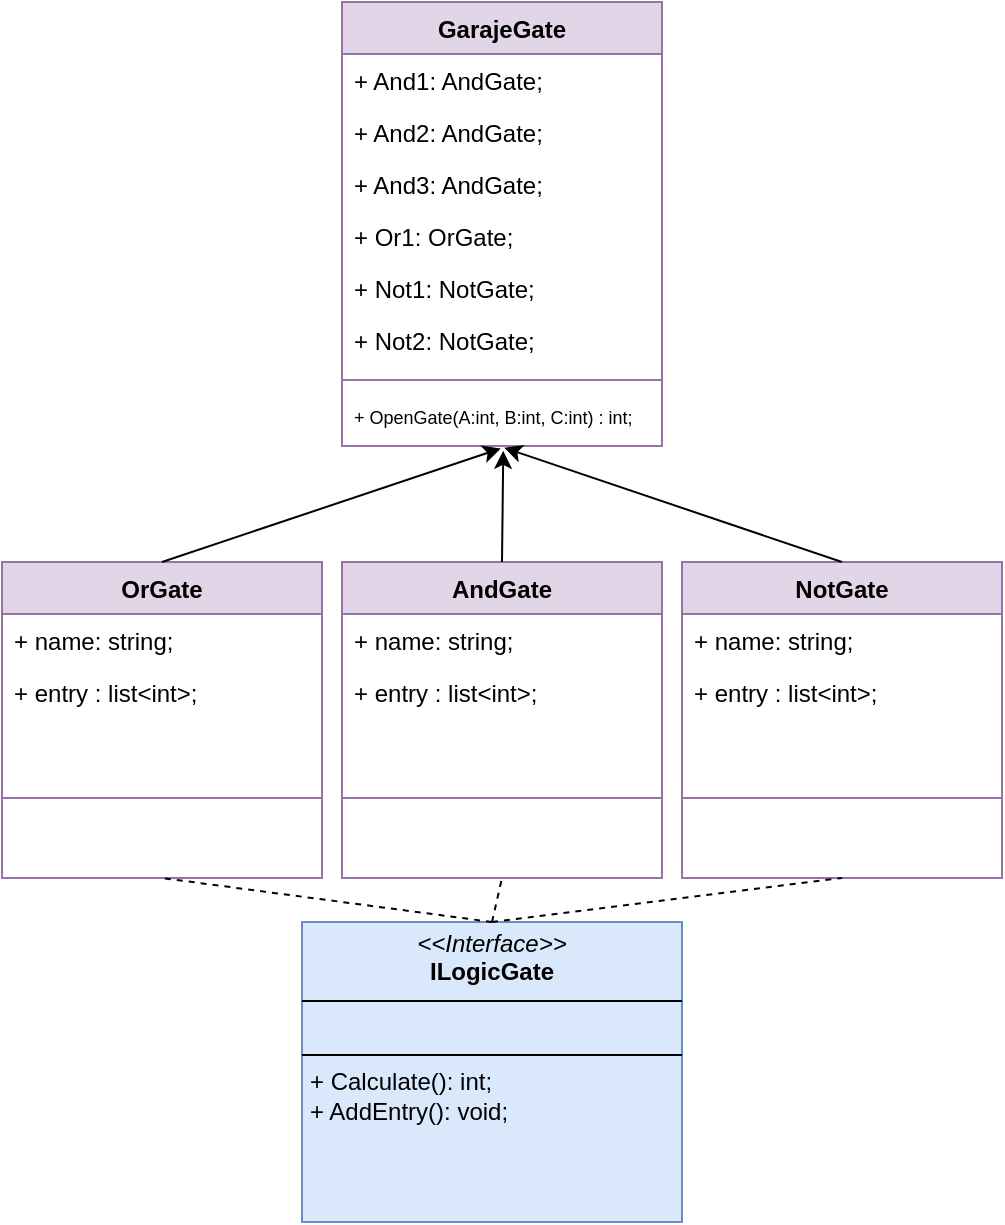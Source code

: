 <mxfile version="28.2.4">
  <diagram name="Page-1" id="giWH9BZMP3qoojEa8YiY">
    <mxGraphModel grid="1" page="1" gridSize="10" guides="1" tooltips="1" connect="1" arrows="1" fold="1" pageScale="1" pageWidth="850" pageHeight="1100" math="0" shadow="0">
      <root>
        <mxCell id="0" />
        <mxCell id="1" parent="0" />
        <mxCell id="8C6KeTygC8UrlTHrC-_n-1" value="OrGate" style="swimlane;fontStyle=1;align=center;verticalAlign=top;childLayout=stackLayout;horizontal=1;startSize=26;horizontalStack=0;resizeParent=1;resizeParentMax=0;resizeLast=0;collapsible=1;marginBottom=0;whiteSpace=wrap;html=1;fillColor=#e1d5e7;strokeColor=#9673a6;" vertex="1" parent="1">
          <mxGeometry x="20" y="370" width="160" height="158" as="geometry" />
        </mxCell>
        <mxCell id="8C6KeTygC8UrlTHrC-_n-2" value="+ name: string;&lt;div&gt;&lt;div&gt;&lt;br&gt;&lt;/div&gt;&lt;/div&gt;" style="text;strokeColor=none;fillColor=none;align=left;verticalAlign=top;spacingLeft=4;spacingRight=4;overflow=hidden;rotatable=0;points=[[0,0.5],[1,0.5]];portConstraint=eastwest;whiteSpace=wrap;html=1;" vertex="1" parent="8C6KeTygC8UrlTHrC-_n-1">
          <mxGeometry y="26" width="160" height="26" as="geometry" />
        </mxCell>
        <mxCell id="8C6KeTygC8UrlTHrC-_n-5" value="+ entry : list&amp;lt;int&amp;gt;;&lt;div&gt;&lt;div&gt;&lt;br&gt;&lt;/div&gt;&lt;/div&gt;" style="text;strokeColor=none;fillColor=none;align=left;verticalAlign=top;spacingLeft=4;spacingRight=4;overflow=hidden;rotatable=0;points=[[0,0.5],[1,0.5]];portConstraint=eastwest;whiteSpace=wrap;html=1;" vertex="1" parent="8C6KeTygC8UrlTHrC-_n-1">
          <mxGeometry y="52" width="160" height="26" as="geometry" />
        </mxCell>
        <mxCell id="8C6KeTygC8UrlTHrC-_n-3" value="" style="line;strokeWidth=1;fillColor=none;align=left;verticalAlign=middle;spacingTop=-1;spacingLeft=3;spacingRight=3;rotatable=0;labelPosition=right;points=[];portConstraint=eastwest;strokeColor=inherit;" vertex="1" parent="8C6KeTygC8UrlTHrC-_n-1">
          <mxGeometry y="78" width="160" height="80" as="geometry" />
        </mxCell>
        <mxCell id="8C6KeTygC8UrlTHrC-_n-10" value="&lt;p style=&quot;margin:0px;margin-top:4px;text-align:center;&quot;&gt;&lt;i&gt;&amp;lt;&amp;lt;Interface&amp;gt;&amp;gt;&lt;/i&gt;&lt;br&gt;&lt;b&gt;ILogicGate&lt;/b&gt;&lt;/p&gt;&lt;hr size=&quot;1&quot; style=&quot;border-style:solid;&quot;&gt;&lt;p style=&quot;margin:0px;margin-left:4px;&quot;&gt;&lt;br&gt;&lt;/p&gt;&lt;hr size=&quot;1&quot; style=&quot;border-style:solid;&quot;&gt;&lt;p style=&quot;margin:0px;margin-left:4px;&quot;&gt;+ Calculate(): int;&lt;/p&gt;&lt;p style=&quot;margin:0px;margin-left:4px;&quot;&gt;+ AddEntry(): void;&lt;/p&gt;" style="verticalAlign=top;align=left;overflow=fill;html=1;whiteSpace=wrap;fillColor=#dae8fc;strokeColor=#6c8ebf;" vertex="1" parent="1">
          <mxGeometry x="170" y="550" width="190" height="150" as="geometry" />
        </mxCell>
        <mxCell id="8C6KeTygC8UrlTHrC-_n-13" value="" style="endArrow=none;dashed=1;html=1;rounded=0;entryX=0.5;entryY=1;entryDx=0;entryDy=0;exitX=0.5;exitY=0;exitDx=0;exitDy=0;" edge="1" parent="1" source="8C6KeTygC8UrlTHrC-_n-10" target="8C6KeTygC8UrlTHrC-_n-1">
          <mxGeometry width="50" height="50" relative="1" as="geometry">
            <mxPoint x="370" y="410" as="sourcePoint" />
            <mxPoint x="420" y="360" as="targetPoint" />
          </mxGeometry>
        </mxCell>
        <mxCell id="8C6KeTygC8UrlTHrC-_n-14" value="AndGate" style="swimlane;fontStyle=1;align=center;verticalAlign=top;childLayout=stackLayout;horizontal=1;startSize=26;horizontalStack=0;resizeParent=1;resizeParentMax=0;resizeLast=0;collapsible=1;marginBottom=0;whiteSpace=wrap;html=1;fillColor=#e1d5e7;strokeColor=#9673a6;" vertex="1" parent="1">
          <mxGeometry x="190" y="370" width="160" height="158" as="geometry" />
        </mxCell>
        <mxCell id="8C6KeTygC8UrlTHrC-_n-15" value="+ name: string;&lt;div&gt;&lt;div&gt;&lt;br&gt;&lt;/div&gt;&lt;/div&gt;" style="text;strokeColor=none;fillColor=none;align=left;verticalAlign=top;spacingLeft=4;spacingRight=4;overflow=hidden;rotatable=0;points=[[0,0.5],[1,0.5]];portConstraint=eastwest;whiteSpace=wrap;html=1;" vertex="1" parent="8C6KeTygC8UrlTHrC-_n-14">
          <mxGeometry y="26" width="160" height="26" as="geometry" />
        </mxCell>
        <mxCell id="8C6KeTygC8UrlTHrC-_n-16" value="+ entry : list&amp;lt;int&amp;gt;;&lt;div&gt;&lt;div&gt;&lt;br&gt;&lt;/div&gt;&lt;/div&gt;" style="text;strokeColor=none;fillColor=none;align=left;verticalAlign=top;spacingLeft=4;spacingRight=4;overflow=hidden;rotatable=0;points=[[0,0.5],[1,0.5]];portConstraint=eastwest;whiteSpace=wrap;html=1;" vertex="1" parent="8C6KeTygC8UrlTHrC-_n-14">
          <mxGeometry y="52" width="160" height="26" as="geometry" />
        </mxCell>
        <mxCell id="8C6KeTygC8UrlTHrC-_n-18" value="" style="line;strokeWidth=1;fillColor=none;align=left;verticalAlign=middle;spacingTop=-1;spacingLeft=3;spacingRight=3;rotatable=0;labelPosition=right;points=[];portConstraint=eastwest;strokeColor=inherit;" vertex="1" parent="8C6KeTygC8UrlTHrC-_n-14">
          <mxGeometry y="78" width="160" height="80" as="geometry" />
        </mxCell>
        <mxCell id="8C6KeTygC8UrlTHrC-_n-19" value="" style="endArrow=none;dashed=1;html=1;rounded=0;entryX=0.5;entryY=1;entryDx=0;entryDy=0;exitX=0.5;exitY=0;exitDx=0;exitDy=0;" edge="1" parent="1" source="8C6KeTygC8UrlTHrC-_n-10" target="8C6KeTygC8UrlTHrC-_n-14">
          <mxGeometry width="50" height="50" relative="1" as="geometry">
            <mxPoint x="585" y="586" as="sourcePoint" />
            <mxPoint x="340" y="410" as="targetPoint" />
          </mxGeometry>
        </mxCell>
        <mxCell id="8C6KeTygC8UrlTHrC-_n-20" value="NotGate" style="swimlane;fontStyle=1;align=center;verticalAlign=top;childLayout=stackLayout;horizontal=1;startSize=26;horizontalStack=0;resizeParent=1;resizeParentMax=0;resizeLast=0;collapsible=1;marginBottom=0;whiteSpace=wrap;html=1;fillColor=#e1d5e7;strokeColor=#9673a6;" vertex="1" parent="1">
          <mxGeometry x="360" y="370" width="160" height="158" as="geometry" />
        </mxCell>
        <mxCell id="8C6KeTygC8UrlTHrC-_n-21" value="+ name: string;&lt;div&gt;&lt;div&gt;&lt;br&gt;&lt;/div&gt;&lt;/div&gt;" style="text;strokeColor=none;fillColor=none;align=left;verticalAlign=top;spacingLeft=4;spacingRight=4;overflow=hidden;rotatable=0;points=[[0,0.5],[1,0.5]];portConstraint=eastwest;whiteSpace=wrap;html=1;" vertex="1" parent="8C6KeTygC8UrlTHrC-_n-20">
          <mxGeometry y="26" width="160" height="26" as="geometry" />
        </mxCell>
        <mxCell id="8C6KeTygC8UrlTHrC-_n-22" value="+ entry : list&amp;lt;int&amp;gt;;&lt;div&gt;&lt;div&gt;&lt;br&gt;&lt;/div&gt;&lt;/div&gt;" style="text;strokeColor=none;fillColor=none;align=left;verticalAlign=top;spacingLeft=4;spacingRight=4;overflow=hidden;rotatable=0;points=[[0,0.5],[1,0.5]];portConstraint=eastwest;whiteSpace=wrap;html=1;" vertex="1" parent="8C6KeTygC8UrlTHrC-_n-20">
          <mxGeometry y="52" width="160" height="26" as="geometry" />
        </mxCell>
        <mxCell id="8C6KeTygC8UrlTHrC-_n-24" value="" style="line;strokeWidth=1;fillColor=none;align=left;verticalAlign=middle;spacingTop=-1;spacingLeft=3;spacingRight=3;rotatable=0;labelPosition=right;points=[];portConstraint=eastwest;strokeColor=inherit;" vertex="1" parent="8C6KeTygC8UrlTHrC-_n-20">
          <mxGeometry y="78" width="160" height="80" as="geometry" />
        </mxCell>
        <mxCell id="8C6KeTygC8UrlTHrC-_n-25" value="" style="endArrow=none;dashed=1;html=1;rounded=0;entryX=0.5;entryY=1;entryDx=0;entryDy=0;exitX=0.5;exitY=0;exitDx=0;exitDy=0;" edge="1" parent="1" source="8C6KeTygC8UrlTHrC-_n-10" target="8C6KeTygC8UrlTHrC-_n-20">
          <mxGeometry width="50" height="50" relative="1" as="geometry">
            <mxPoint x="400" y="450" as="sourcePoint" />
            <mxPoint x="415" y="350" as="targetPoint" />
          </mxGeometry>
        </mxCell>
        <mxCell id="n-RxxrRp04SnbICLNoQ3-1" value="GarajeGate" style="swimlane;fontStyle=1;align=center;verticalAlign=top;childLayout=stackLayout;horizontal=1;startSize=26;horizontalStack=0;resizeParent=1;resizeParentMax=0;resizeLast=0;collapsible=1;marginBottom=0;whiteSpace=wrap;html=1;fillColor=#e1d5e7;strokeColor=#9673a6;" vertex="1" parent="1">
          <mxGeometry x="190" y="90" width="160" height="222" as="geometry" />
        </mxCell>
        <mxCell id="n-RxxrRp04SnbICLNoQ3-2" value="+ And1: AndGate;&lt;div&gt;&lt;div&gt;&lt;br&gt;&lt;/div&gt;&lt;/div&gt;" style="text;strokeColor=none;fillColor=none;align=left;verticalAlign=top;spacingLeft=4;spacingRight=4;overflow=hidden;rotatable=0;points=[[0,0.5],[1,0.5]];portConstraint=eastwest;whiteSpace=wrap;html=1;" vertex="1" parent="n-RxxrRp04SnbICLNoQ3-1">
          <mxGeometry y="26" width="160" height="26" as="geometry" />
        </mxCell>
        <mxCell id="n-RxxrRp04SnbICLNoQ3-5" value="+ And2: AndGate;&lt;div&gt;&lt;div&gt;&lt;br&gt;&lt;/div&gt;&lt;/div&gt;" style="text;strokeColor=none;fillColor=none;align=left;verticalAlign=top;spacingLeft=4;spacingRight=4;overflow=hidden;rotatable=0;points=[[0,0.5],[1,0.5]];portConstraint=eastwest;whiteSpace=wrap;html=1;" vertex="1" parent="n-RxxrRp04SnbICLNoQ3-1">
          <mxGeometry y="52" width="160" height="26" as="geometry" />
        </mxCell>
        <mxCell id="n-RxxrRp04SnbICLNoQ3-6" value="+ And3: AndGate;&lt;div&gt;&lt;div&gt;&lt;br&gt;&lt;/div&gt;&lt;/div&gt;" style="text;strokeColor=none;fillColor=none;align=left;verticalAlign=top;spacingLeft=4;spacingRight=4;overflow=hidden;rotatable=0;points=[[0,0.5],[1,0.5]];portConstraint=eastwest;whiteSpace=wrap;html=1;" vertex="1" parent="n-RxxrRp04SnbICLNoQ3-1">
          <mxGeometry y="78" width="160" height="26" as="geometry" />
        </mxCell>
        <mxCell id="n-RxxrRp04SnbICLNoQ3-7" value="+ Or1: OrGate;&lt;div&gt;&lt;div&gt;&lt;br&gt;&lt;/div&gt;&lt;/div&gt;" style="text;strokeColor=none;fillColor=none;align=left;verticalAlign=top;spacingLeft=4;spacingRight=4;overflow=hidden;rotatable=0;points=[[0,0.5],[1,0.5]];portConstraint=eastwest;whiteSpace=wrap;html=1;" vertex="1" parent="n-RxxrRp04SnbICLNoQ3-1">
          <mxGeometry y="104" width="160" height="26" as="geometry" />
        </mxCell>
        <mxCell id="n-RxxrRp04SnbICLNoQ3-8" value="+ Not1: NotGate;&lt;div&gt;&lt;div&gt;&lt;br&gt;&lt;/div&gt;&lt;/div&gt;" style="text;strokeColor=none;fillColor=none;align=left;verticalAlign=top;spacingLeft=4;spacingRight=4;overflow=hidden;rotatable=0;points=[[0,0.5],[1,0.5]];portConstraint=eastwest;whiteSpace=wrap;html=1;" vertex="1" parent="n-RxxrRp04SnbICLNoQ3-1">
          <mxGeometry y="130" width="160" height="26" as="geometry" />
        </mxCell>
        <mxCell id="n-RxxrRp04SnbICLNoQ3-9" value="+ Not2: NotGate;&lt;div&gt;&lt;div&gt;&lt;br&gt;&lt;/div&gt;&lt;/div&gt;" style="text;strokeColor=none;fillColor=none;align=left;verticalAlign=top;spacingLeft=4;spacingRight=4;overflow=hidden;rotatable=0;points=[[0,0.5],[1,0.5]];portConstraint=eastwest;whiteSpace=wrap;html=1;" vertex="1" parent="n-RxxrRp04SnbICLNoQ3-1">
          <mxGeometry y="156" width="160" height="26" as="geometry" />
        </mxCell>
        <mxCell id="n-RxxrRp04SnbICLNoQ3-4" value="" style="line;strokeWidth=1;fillColor=none;align=left;verticalAlign=middle;spacingTop=-1;spacingLeft=3;spacingRight=3;rotatable=0;labelPosition=right;points=[];portConstraint=eastwest;strokeColor=inherit;" vertex="1" parent="n-RxxrRp04SnbICLNoQ3-1">
          <mxGeometry y="182" width="160" height="14" as="geometry" />
        </mxCell>
        <mxCell id="n-RxxrRp04SnbICLNoQ3-10" value="+ OpenGate(A:int, B:int, C:int) : int;&lt;div&gt;&lt;div&gt;&lt;br&gt;&lt;/div&gt;&lt;/div&gt;" style="text;strokeColor=none;fillColor=none;align=left;verticalAlign=top;spacingLeft=4;spacingRight=4;overflow=hidden;rotatable=0;points=[[0,0.5],[1,0.5]];portConstraint=eastwest;whiteSpace=wrap;html=1;glass=0;fontSize=9;" vertex="1" parent="n-RxxrRp04SnbICLNoQ3-1">
          <mxGeometry y="196" width="160" height="26" as="geometry" />
        </mxCell>
        <mxCell id="n-RxxrRp04SnbICLNoQ3-13" value="" style="endArrow=classic;html=1;rounded=0;entryX=0.496;entryY=1.048;entryDx=0;entryDy=0;entryPerimeter=0;exitX=0.5;exitY=0;exitDx=0;exitDy=0;" edge="1" parent="1" source="8C6KeTygC8UrlTHrC-_n-1" target="n-RxxrRp04SnbICLNoQ3-10">
          <mxGeometry width="50" height="50" relative="1" as="geometry">
            <mxPoint x="80" y="350" as="sourcePoint" />
            <mxPoint x="130" y="300" as="targetPoint" />
          </mxGeometry>
        </mxCell>
        <mxCell id="n-RxxrRp04SnbICLNoQ3-14" value="" style="endArrow=classic;html=1;rounded=0;entryX=0.504;entryY=1.093;entryDx=0;entryDy=0;entryPerimeter=0;exitX=0.5;exitY=0;exitDx=0;exitDy=0;" edge="1" parent="1" source="8C6KeTygC8UrlTHrC-_n-14" target="n-RxxrRp04SnbICLNoQ3-10">
          <mxGeometry width="50" height="50" relative="1" as="geometry">
            <mxPoint x="160" y="397" as="sourcePoint" />
            <mxPoint x="329" y="340" as="targetPoint" />
          </mxGeometry>
        </mxCell>
        <mxCell id="n-RxxrRp04SnbICLNoQ3-15" value="" style="endArrow=classic;html=1;rounded=0;exitX=0.5;exitY=0;exitDx=0;exitDy=0;entryX=0.507;entryY=1.034;entryDx=0;entryDy=0;entryPerimeter=0;" edge="1" parent="1" source="8C6KeTygC8UrlTHrC-_n-20" target="n-RxxrRp04SnbICLNoQ3-10">
          <mxGeometry width="50" height="50" relative="1" as="geometry">
            <mxPoint x="260" y="396" as="sourcePoint" />
            <mxPoint x="320" y="330" as="targetPoint" />
          </mxGeometry>
        </mxCell>
      </root>
    </mxGraphModel>
  </diagram>
</mxfile>
